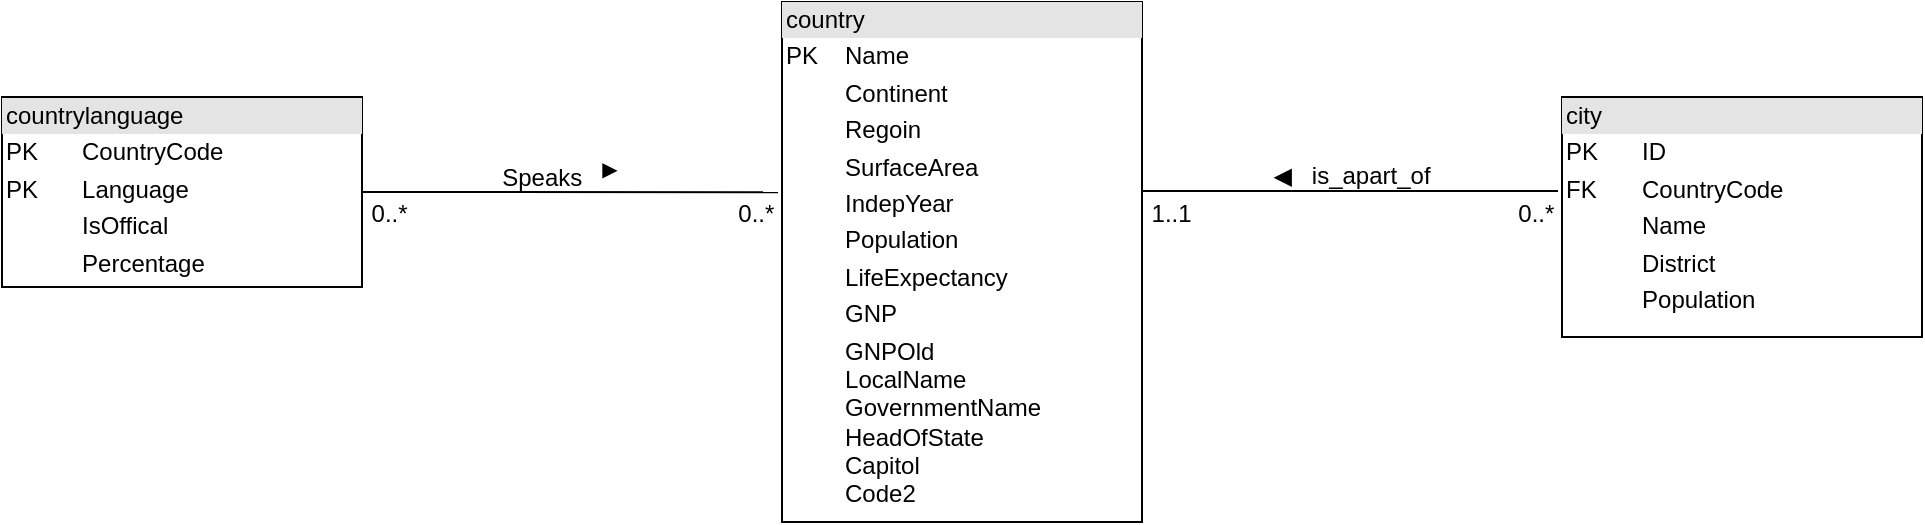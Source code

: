<mxfile version="24.9.3">
  <diagram name="Page-1" id="e56a1550-8fbb-45ad-956c-1786394a9013">
    <mxGraphModel dx="1134" dy="654" grid="1" gridSize="10" guides="1" tooltips="1" connect="1" arrows="1" fold="1" page="1" pageScale="1" pageWidth="1100" pageHeight="850" background="none" math="0" shadow="0">
      <root>
        <mxCell id="0" />
        <mxCell id="1" parent="0" />
        <mxCell id="9iuluMPdRDl-9UrmXmha-1" value="&lt;div style=&quot;box-sizing: border-box ; width: 100% ; background: #e4e4e4 ; padding: 2px&quot;&gt;country&lt;/div&gt;&lt;table style=&quot;width: 100% ; font-size: 1em&quot; cellpadding=&quot;2&quot; cellspacing=&quot;0&quot;&gt;&lt;tbody&gt;&lt;tr&gt;&lt;td&gt;PK&lt;/td&gt;&lt;td&gt;Name&lt;/td&gt;&lt;/tr&gt;&lt;tr&gt;&lt;td&gt;&lt;br&gt;&lt;/td&gt;&lt;td&gt;Continent&lt;/td&gt;&lt;/tr&gt;&lt;tr&gt;&lt;td&gt;&lt;/td&gt;&lt;td&gt;Regoin&lt;/td&gt;&lt;/tr&gt;&lt;tr&gt;&lt;td&gt;&lt;br&gt;&lt;/td&gt;&lt;td&gt;SurfaceArea&lt;/td&gt;&lt;/tr&gt;&lt;tr&gt;&lt;td&gt;&lt;br&gt;&lt;/td&gt;&lt;td&gt;IndepYear&lt;/td&gt;&lt;/tr&gt;&lt;tr&gt;&lt;td&gt;&lt;br&gt;&lt;/td&gt;&lt;td&gt;Population&lt;/td&gt;&lt;/tr&gt;&lt;tr&gt;&lt;td&gt;&lt;br&gt;&lt;/td&gt;&lt;td&gt;LifeExpectancy&lt;/td&gt;&lt;/tr&gt;&lt;tr&gt;&lt;td&gt;&lt;br&gt;&lt;/td&gt;&lt;td&gt;GNP&lt;/td&gt;&lt;/tr&gt;&lt;tr&gt;&lt;td&gt;&lt;br&gt;&lt;/td&gt;&lt;td&gt;GNPOld&lt;br&gt;LocalName&lt;br&gt;GovernmentName&lt;br&gt;HeadOfState&lt;br&gt;Capitol&lt;br&gt;Code2&lt;/td&gt;&lt;/tr&gt;&lt;/tbody&gt;&lt;/table&gt;" style="verticalAlign=top;align=left;overflow=fill;html=1;" vertex="1" parent="1">
          <mxGeometry x="460" y="295" width="180" height="260" as="geometry" />
        </mxCell>
        <mxCell id="9iuluMPdRDl-9UrmXmha-2" value="&lt;div style=&quot;box-sizing: border-box ; width: 100% ; background: #e4e4e4 ; padding: 2px&quot;&gt;city&lt;/div&gt;&lt;table style=&quot;width: 100% ; font-size: 1em&quot; cellpadding=&quot;2&quot; cellspacing=&quot;0&quot;&gt;&lt;tbody&gt;&lt;tr&gt;&lt;td&gt;PK&lt;/td&gt;&lt;td&gt;ID&lt;/td&gt;&lt;/tr&gt;&lt;tr&gt;&lt;td&gt;FK&lt;/td&gt;&lt;td&gt;CountryCode&lt;/td&gt;&lt;/tr&gt;&lt;tr&gt;&lt;td&gt;&lt;/td&gt;&lt;td&gt;Name&lt;/td&gt;&lt;/tr&gt;&lt;tr&gt;&lt;td&gt;&lt;br&gt;&lt;/td&gt;&lt;td&gt;District&lt;/td&gt;&lt;/tr&gt;&lt;tr&gt;&lt;td&gt;&lt;br&gt;&lt;/td&gt;&lt;td&gt;Population&lt;/td&gt;&lt;/tr&gt;&lt;/tbody&gt;&lt;/table&gt;" style="verticalAlign=top;align=left;overflow=fill;html=1;" vertex="1" parent="1">
          <mxGeometry x="850" y="342.5" width="180" height="120" as="geometry" />
        </mxCell>
        <mxCell id="9iuluMPdRDl-9UrmXmha-3" value="&lt;div style=&quot;box-sizing: border-box ; width: 100% ; background: #e4e4e4 ; padding: 2px&quot;&gt;countrylanguage&lt;/div&gt;&lt;table style=&quot;width: 100% ; font-size: 1em&quot; cellpadding=&quot;2&quot; cellspacing=&quot;0&quot;&gt;&lt;tbody&gt;&lt;tr&gt;&lt;td&gt;PK&lt;/td&gt;&lt;td&gt;CountryCode&lt;/td&gt;&lt;/tr&gt;&lt;tr&gt;&lt;td&gt;PK&lt;/td&gt;&lt;td&gt;Language&lt;/td&gt;&lt;/tr&gt;&lt;tr&gt;&lt;td&gt;&lt;/td&gt;&lt;td&gt;IsOffical&lt;/td&gt;&lt;/tr&gt;&lt;tr&gt;&lt;td&gt;&lt;br&gt;&lt;/td&gt;&lt;td&gt;Percentage&lt;/td&gt;&lt;/tr&gt;&lt;tr&gt;&lt;td&gt;&lt;br&gt;&lt;/td&gt;&lt;td&gt;&lt;br&gt;&lt;/td&gt;&lt;/tr&gt;&lt;/tbody&gt;&lt;/table&gt;" style="verticalAlign=top;align=left;overflow=fill;html=1;" vertex="1" parent="1">
          <mxGeometry x="70" y="342.5" width="180" height="95" as="geometry" />
        </mxCell>
        <mxCell id="9iuluMPdRDl-9UrmXmha-4" value="" style="endArrow=none;html=1;rounded=0;exitX=1;exitY=0.5;exitDx=0;exitDy=0;entryX=-0.011;entryY=0.366;entryDx=0;entryDy=0;entryPerimeter=0;" edge="1" parent="1" source="9iuluMPdRDl-9UrmXmha-3" target="9iuluMPdRDl-9UrmXmha-1">
          <mxGeometry width="50" height="50" relative="1" as="geometry">
            <mxPoint x="440" y="460" as="sourcePoint" />
            <mxPoint x="490" y="410" as="targetPoint" />
          </mxGeometry>
        </mxCell>
        <mxCell id="9iuluMPdRDl-9UrmXmha-5" value="" style="endArrow=none;html=1;rounded=0;exitX=1;exitY=0.5;exitDx=0;exitDy=0;entryX=-0.011;entryY=0.366;entryDx=0;entryDy=0;entryPerimeter=0;" edge="1" parent="1">
          <mxGeometry width="50" height="50" relative="1" as="geometry">
            <mxPoint x="640" y="389.55" as="sourcePoint" />
            <mxPoint x="848" y="389.55" as="targetPoint" />
          </mxGeometry>
        </mxCell>
        <mxCell id="9iuluMPdRDl-9UrmXmha-7" value="Speaks&amp;nbsp; &amp;nbsp;&lt;sup&gt;▶&lt;/sup&gt;" style="text;html=1;align=center;verticalAlign=middle;whiteSpace=wrap;rounded=0;" vertex="1" parent="1">
          <mxGeometry x="304" y="371" width="90" height="20" as="geometry" />
        </mxCell>
        <mxCell id="9iuluMPdRDl-9UrmXmha-12" value="◀&amp;nbsp; &amp;nbsp;is_apart_of" style="text;html=1;align=center;verticalAlign=middle;whiteSpace=wrap;rounded=0;" vertex="1" parent="1">
          <mxGeometry x="700" y="372" width="90" height="20" as="geometry" />
        </mxCell>
        <mxCell id="9iuluMPdRDl-9UrmXmha-13" value="0..*&lt;span style=&quot;white-space: pre;&quot;&gt;&#x9;&lt;/span&gt;&lt;span style=&quot;white-space: pre;&quot;&gt;&#x9;&lt;/span&gt;&lt;span style=&quot;white-space: pre;&quot;&gt;&#x9;&lt;/span&gt;&lt;span style=&quot;white-space: pre;&quot;&gt;&#x9;&lt;/span&gt;&lt;span style=&quot;white-space: pre;&quot;&gt;&#x9;&lt;/span&gt;&amp;nbsp; &amp;nbsp;&lt;span style=&quot;white-space: pre;&quot;&gt;&#x9;&lt;/span&gt;&amp;nbsp; &amp;nbsp; &amp;nbsp; &amp;nbsp;0..*" style="text;html=1;align=center;verticalAlign=middle;whiteSpace=wrap;rounded=0;" vertex="1" parent="1">
          <mxGeometry x="227" y="386" width="257" height="30" as="geometry" />
        </mxCell>
        <mxCell id="9iuluMPdRDl-9UrmXmha-14" value="1..1&lt;span style=&quot;white-space: pre;&quot;&gt;&#x9;&lt;/span&gt;&lt;span style=&quot;white-space: pre;&quot;&gt;&#x9;&lt;/span&gt;&lt;span style=&quot;white-space: pre;&quot;&gt;&#x9;&lt;/span&gt;&lt;span style=&quot;white-space: pre;&quot;&gt;&#x9;&lt;/span&gt;&lt;span style=&quot;white-space: pre;&quot;&gt;&#x9;&lt;/span&gt;&amp;nbsp; &amp;nbsp;&lt;span style=&quot;white-space: pre;&quot;&gt;&#x9;&lt;/span&gt;&amp;nbsp; &amp;nbsp; &amp;nbsp; &amp;nbsp;0..*" style="text;html=1;align=center;verticalAlign=middle;whiteSpace=wrap;rounded=0;" vertex="1" parent="1">
          <mxGeometry x="617" y="386" width="257" height="30" as="geometry" />
        </mxCell>
      </root>
    </mxGraphModel>
  </diagram>
</mxfile>
